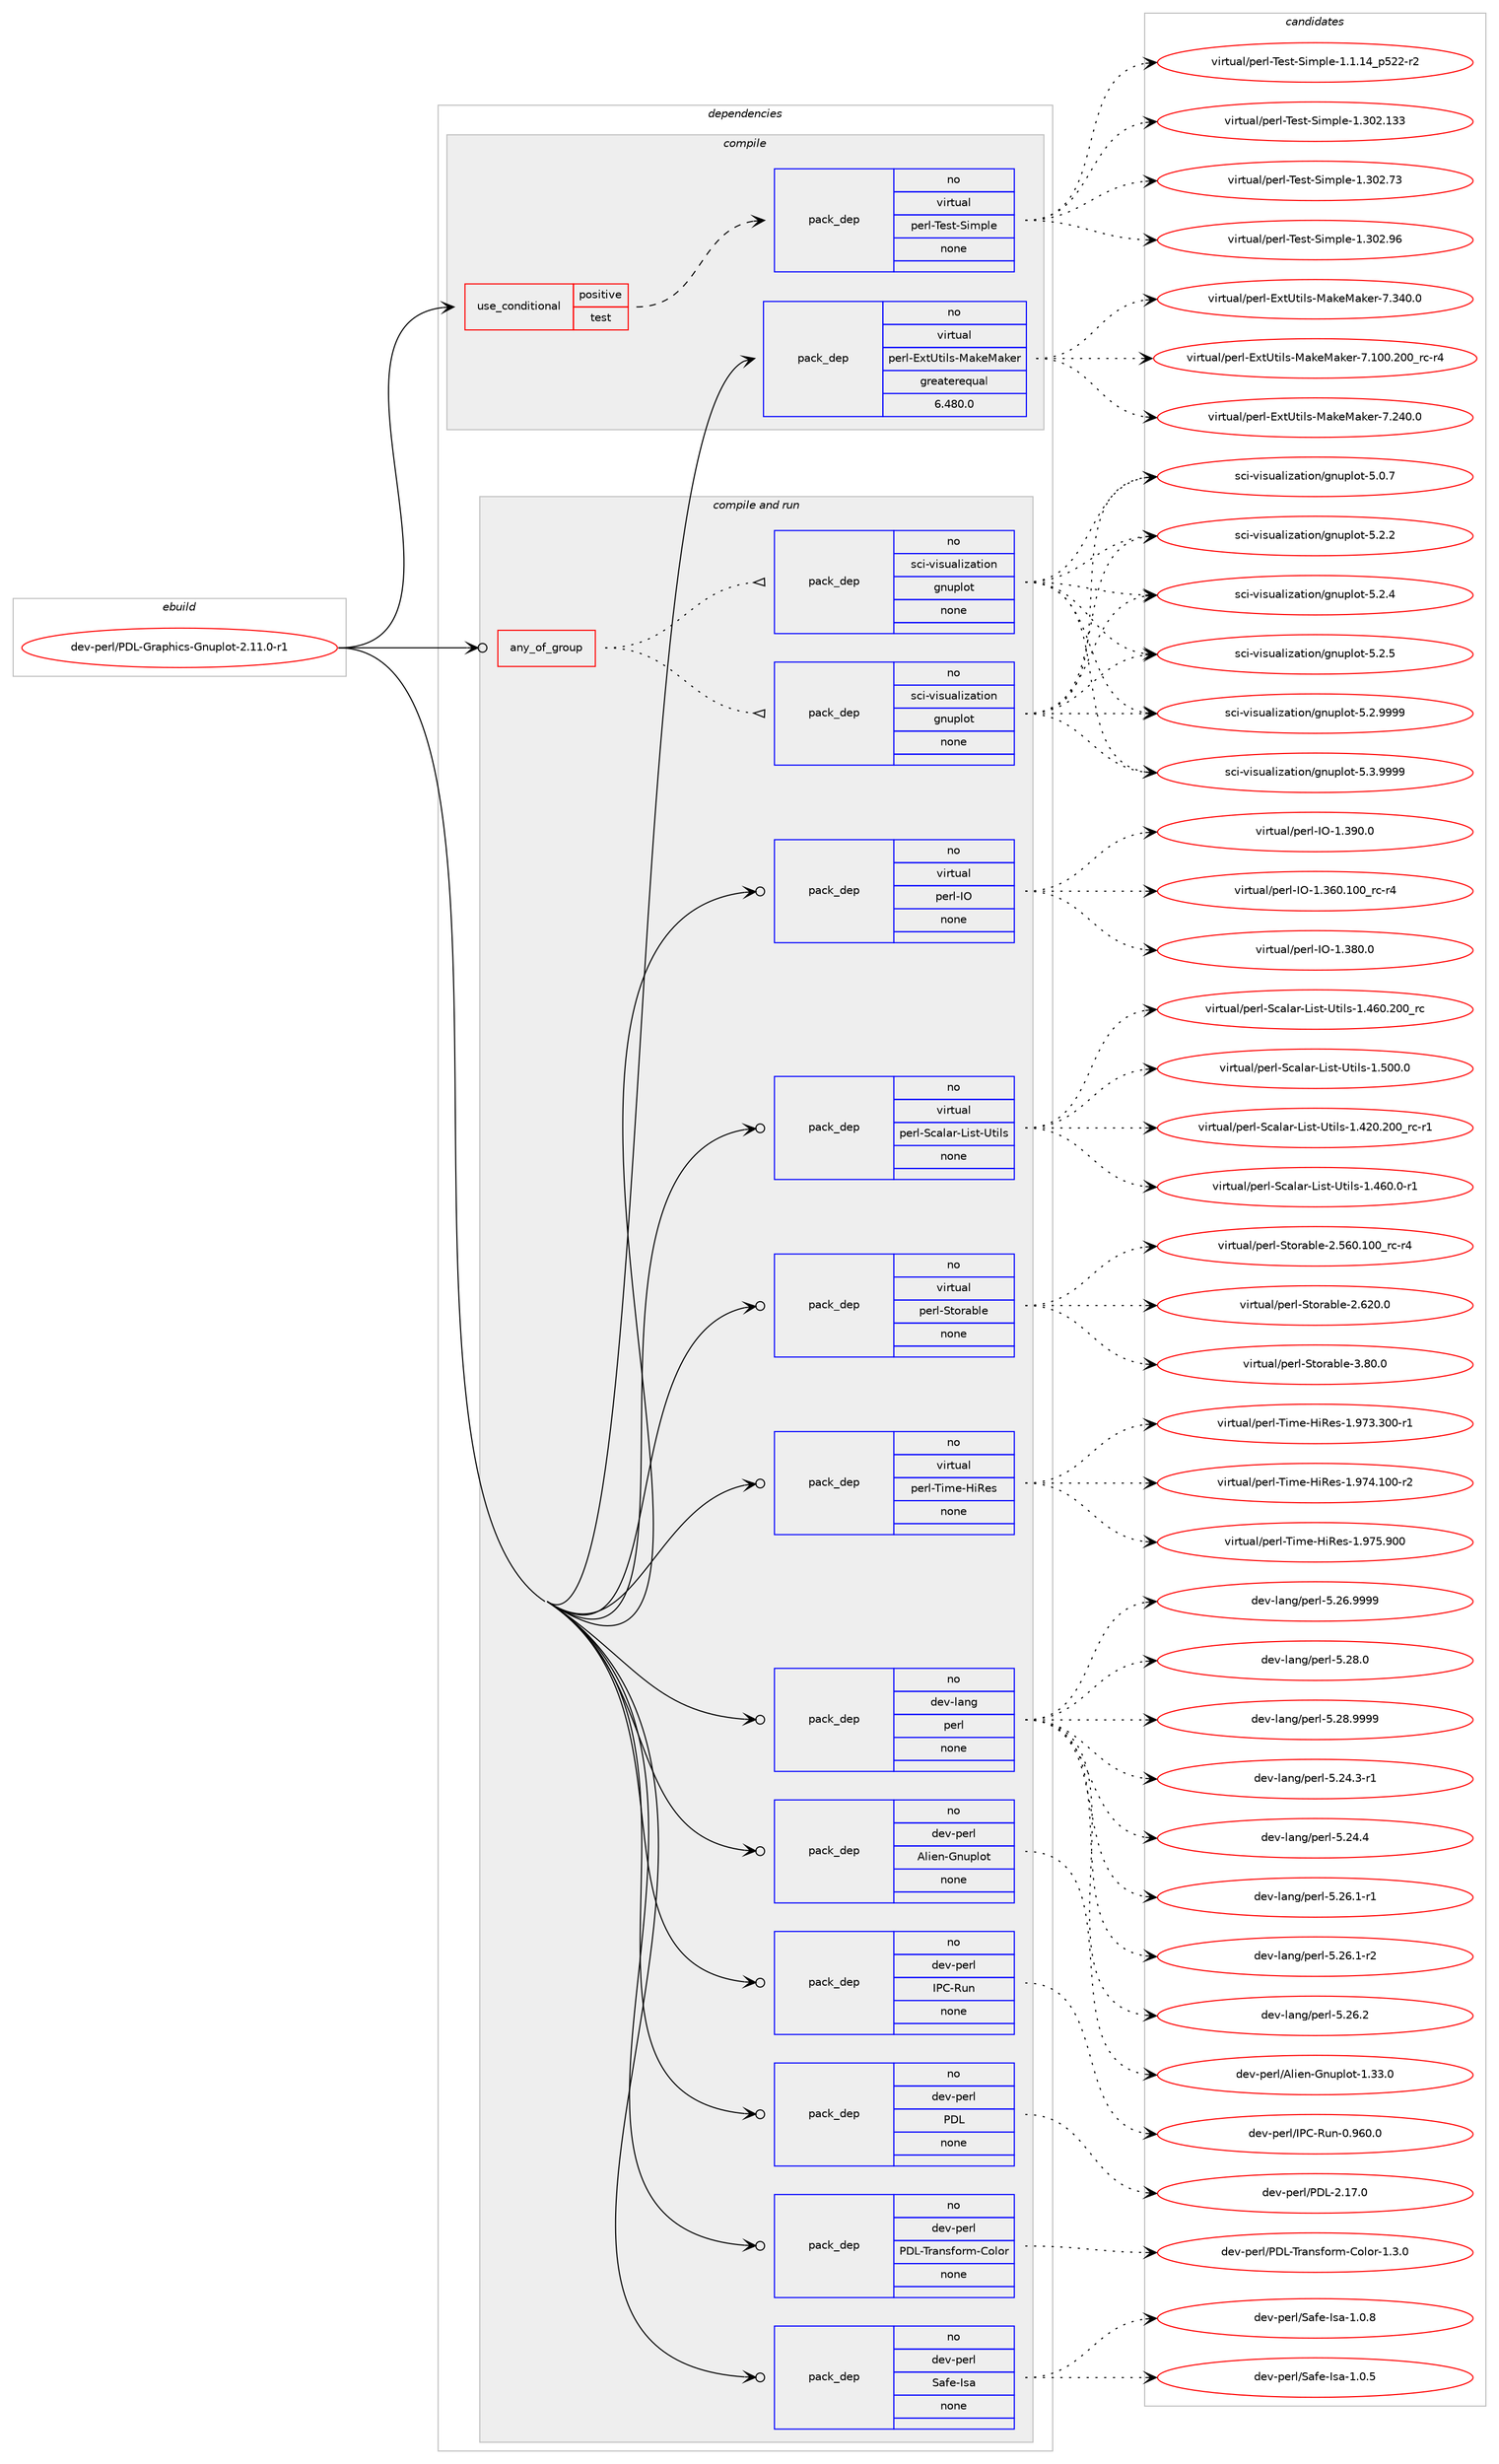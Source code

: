 digraph prolog {

# *************
# Graph options
# *************

newrank=true;
concentrate=true;
compound=true;
graph [rankdir=LR,fontname=Helvetica,fontsize=10,ranksep=1.5];#, ranksep=2.5, nodesep=0.2];
edge  [arrowhead=vee];
node  [fontname=Helvetica,fontsize=10];

# **********
# The ebuild
# **********

subgraph cluster_leftcol {
color=gray;
rank=same;
label=<<i>ebuild</i>>;
id [label="dev-perl/PDL-Graphics-Gnuplot-2.11.0-r1", color=red, width=4, href="../dev-perl/PDL-Graphics-Gnuplot-2.11.0-r1.svg"];
}

# ****************
# The dependencies
# ****************

subgraph cluster_midcol {
color=gray;
label=<<i>dependencies</i>>;
subgraph cluster_compile {
fillcolor="#eeeeee";
style=filled;
label=<<i>compile</i>>;
subgraph cond368646 {
dependency1386906 [label=<<TABLE BORDER="0" CELLBORDER="1" CELLSPACING="0" CELLPADDING="4"><TR><TD ROWSPAN="3" CELLPADDING="10">use_conditional</TD></TR><TR><TD>positive</TD></TR><TR><TD>test</TD></TR></TABLE>>, shape=none, color=red];
subgraph pack995197 {
dependency1386907 [label=<<TABLE BORDER="0" CELLBORDER="1" CELLSPACING="0" CELLPADDING="4" WIDTH="220"><TR><TD ROWSPAN="6" CELLPADDING="30">pack_dep</TD></TR><TR><TD WIDTH="110">no</TD></TR><TR><TD>virtual</TD></TR><TR><TD>perl-Test-Simple</TD></TR><TR><TD>none</TD></TR><TR><TD></TD></TR></TABLE>>, shape=none, color=blue];
}
dependency1386906:e -> dependency1386907:w [weight=20,style="dashed",arrowhead="vee"];
}
id:e -> dependency1386906:w [weight=20,style="solid",arrowhead="vee"];
subgraph pack995198 {
dependency1386908 [label=<<TABLE BORDER="0" CELLBORDER="1" CELLSPACING="0" CELLPADDING="4" WIDTH="220"><TR><TD ROWSPAN="6" CELLPADDING="30">pack_dep</TD></TR><TR><TD WIDTH="110">no</TD></TR><TR><TD>virtual</TD></TR><TR><TD>perl-ExtUtils-MakeMaker</TD></TR><TR><TD>greaterequal</TD></TR><TR><TD>6.480.0</TD></TR></TABLE>>, shape=none, color=blue];
}
id:e -> dependency1386908:w [weight=20,style="solid",arrowhead="vee"];
}
subgraph cluster_compileandrun {
fillcolor="#eeeeee";
style=filled;
label=<<i>compile and run</i>>;
subgraph any22498 {
dependency1386909 [label=<<TABLE BORDER="0" CELLBORDER="1" CELLSPACING="0" CELLPADDING="4"><TR><TD CELLPADDING="10">any_of_group</TD></TR></TABLE>>, shape=none, color=red];subgraph pack995199 {
dependency1386910 [label=<<TABLE BORDER="0" CELLBORDER="1" CELLSPACING="0" CELLPADDING="4" WIDTH="220"><TR><TD ROWSPAN="6" CELLPADDING="30">pack_dep</TD></TR><TR><TD WIDTH="110">no</TD></TR><TR><TD>sci-visualization</TD></TR><TR><TD>gnuplot</TD></TR><TR><TD>none</TD></TR><TR><TD></TD></TR></TABLE>>, shape=none, color=blue];
}
dependency1386909:e -> dependency1386910:w [weight=20,style="dotted",arrowhead="oinv"];
subgraph pack995200 {
dependency1386911 [label=<<TABLE BORDER="0" CELLBORDER="1" CELLSPACING="0" CELLPADDING="4" WIDTH="220"><TR><TD ROWSPAN="6" CELLPADDING="30">pack_dep</TD></TR><TR><TD WIDTH="110">no</TD></TR><TR><TD>sci-visualization</TD></TR><TR><TD>gnuplot</TD></TR><TR><TD>none</TD></TR><TR><TD></TD></TR></TABLE>>, shape=none, color=blue];
}
dependency1386909:e -> dependency1386911:w [weight=20,style="dotted",arrowhead="oinv"];
}
id:e -> dependency1386909:w [weight=20,style="solid",arrowhead="odotvee"];
subgraph pack995201 {
dependency1386912 [label=<<TABLE BORDER="0" CELLBORDER="1" CELLSPACING="0" CELLPADDING="4" WIDTH="220"><TR><TD ROWSPAN="6" CELLPADDING="30">pack_dep</TD></TR><TR><TD WIDTH="110">no</TD></TR><TR><TD>dev-lang</TD></TR><TR><TD>perl</TD></TR><TR><TD>none</TD></TR><TR><TD></TD></TR></TABLE>>, shape=none, color=blue];
}
id:e -> dependency1386912:w [weight=20,style="solid",arrowhead="odotvee"];
subgraph pack995202 {
dependency1386913 [label=<<TABLE BORDER="0" CELLBORDER="1" CELLSPACING="0" CELLPADDING="4" WIDTH="220"><TR><TD ROWSPAN="6" CELLPADDING="30">pack_dep</TD></TR><TR><TD WIDTH="110">no</TD></TR><TR><TD>dev-perl</TD></TR><TR><TD>Alien-Gnuplot</TD></TR><TR><TD>none</TD></TR><TR><TD></TD></TR></TABLE>>, shape=none, color=blue];
}
id:e -> dependency1386913:w [weight=20,style="solid",arrowhead="odotvee"];
subgraph pack995203 {
dependency1386914 [label=<<TABLE BORDER="0" CELLBORDER="1" CELLSPACING="0" CELLPADDING="4" WIDTH="220"><TR><TD ROWSPAN="6" CELLPADDING="30">pack_dep</TD></TR><TR><TD WIDTH="110">no</TD></TR><TR><TD>dev-perl</TD></TR><TR><TD>IPC-Run</TD></TR><TR><TD>none</TD></TR><TR><TD></TD></TR></TABLE>>, shape=none, color=blue];
}
id:e -> dependency1386914:w [weight=20,style="solid",arrowhead="odotvee"];
subgraph pack995204 {
dependency1386915 [label=<<TABLE BORDER="0" CELLBORDER="1" CELLSPACING="0" CELLPADDING="4" WIDTH="220"><TR><TD ROWSPAN="6" CELLPADDING="30">pack_dep</TD></TR><TR><TD WIDTH="110">no</TD></TR><TR><TD>dev-perl</TD></TR><TR><TD>PDL</TD></TR><TR><TD>none</TD></TR><TR><TD></TD></TR></TABLE>>, shape=none, color=blue];
}
id:e -> dependency1386915:w [weight=20,style="solid",arrowhead="odotvee"];
subgraph pack995205 {
dependency1386916 [label=<<TABLE BORDER="0" CELLBORDER="1" CELLSPACING="0" CELLPADDING="4" WIDTH="220"><TR><TD ROWSPAN="6" CELLPADDING="30">pack_dep</TD></TR><TR><TD WIDTH="110">no</TD></TR><TR><TD>dev-perl</TD></TR><TR><TD>PDL-Transform-Color</TD></TR><TR><TD>none</TD></TR><TR><TD></TD></TR></TABLE>>, shape=none, color=blue];
}
id:e -> dependency1386916:w [weight=20,style="solid",arrowhead="odotvee"];
subgraph pack995206 {
dependency1386917 [label=<<TABLE BORDER="0" CELLBORDER="1" CELLSPACING="0" CELLPADDING="4" WIDTH="220"><TR><TD ROWSPAN="6" CELLPADDING="30">pack_dep</TD></TR><TR><TD WIDTH="110">no</TD></TR><TR><TD>dev-perl</TD></TR><TR><TD>Safe-Isa</TD></TR><TR><TD>none</TD></TR><TR><TD></TD></TR></TABLE>>, shape=none, color=blue];
}
id:e -> dependency1386917:w [weight=20,style="solid",arrowhead="odotvee"];
subgraph pack995207 {
dependency1386918 [label=<<TABLE BORDER="0" CELLBORDER="1" CELLSPACING="0" CELLPADDING="4" WIDTH="220"><TR><TD ROWSPAN="6" CELLPADDING="30">pack_dep</TD></TR><TR><TD WIDTH="110">no</TD></TR><TR><TD>virtual</TD></TR><TR><TD>perl-IO</TD></TR><TR><TD>none</TD></TR><TR><TD></TD></TR></TABLE>>, shape=none, color=blue];
}
id:e -> dependency1386918:w [weight=20,style="solid",arrowhead="odotvee"];
subgraph pack995208 {
dependency1386919 [label=<<TABLE BORDER="0" CELLBORDER="1" CELLSPACING="0" CELLPADDING="4" WIDTH="220"><TR><TD ROWSPAN="6" CELLPADDING="30">pack_dep</TD></TR><TR><TD WIDTH="110">no</TD></TR><TR><TD>virtual</TD></TR><TR><TD>perl-Scalar-List-Utils</TD></TR><TR><TD>none</TD></TR><TR><TD></TD></TR></TABLE>>, shape=none, color=blue];
}
id:e -> dependency1386919:w [weight=20,style="solid",arrowhead="odotvee"];
subgraph pack995209 {
dependency1386920 [label=<<TABLE BORDER="0" CELLBORDER="1" CELLSPACING="0" CELLPADDING="4" WIDTH="220"><TR><TD ROWSPAN="6" CELLPADDING="30">pack_dep</TD></TR><TR><TD WIDTH="110">no</TD></TR><TR><TD>virtual</TD></TR><TR><TD>perl-Storable</TD></TR><TR><TD>none</TD></TR><TR><TD></TD></TR></TABLE>>, shape=none, color=blue];
}
id:e -> dependency1386920:w [weight=20,style="solid",arrowhead="odotvee"];
subgraph pack995210 {
dependency1386921 [label=<<TABLE BORDER="0" CELLBORDER="1" CELLSPACING="0" CELLPADDING="4" WIDTH="220"><TR><TD ROWSPAN="6" CELLPADDING="30">pack_dep</TD></TR><TR><TD WIDTH="110">no</TD></TR><TR><TD>virtual</TD></TR><TR><TD>perl-Time-HiRes</TD></TR><TR><TD>none</TD></TR><TR><TD></TD></TR></TABLE>>, shape=none, color=blue];
}
id:e -> dependency1386921:w [weight=20,style="solid",arrowhead="odotvee"];
}
subgraph cluster_run {
fillcolor="#eeeeee";
style=filled;
label=<<i>run</i>>;
}
}

# **************
# The candidates
# **************

subgraph cluster_choices {
rank=same;
color=gray;
label=<<i>candidates</i>>;

subgraph choice995197 {
color=black;
nodesep=1;
choice11810511411611797108471121011141084584101115116458310510911210810145494649464952951125350504511450 [label="virtual/perl-Test-Simple-1.1.14_p522-r2", color=red, width=4,href="../virtual/perl-Test-Simple-1.1.14_p522-r2.svg"];
choice11810511411611797108471121011141084584101115116458310510911210810145494651485046495151 [label="virtual/perl-Test-Simple-1.302.133", color=red, width=4,href="../virtual/perl-Test-Simple-1.302.133.svg"];
choice118105114116117971084711210111410845841011151164583105109112108101454946514850465551 [label="virtual/perl-Test-Simple-1.302.73", color=red, width=4,href="../virtual/perl-Test-Simple-1.302.73.svg"];
choice118105114116117971084711210111410845841011151164583105109112108101454946514850465754 [label="virtual/perl-Test-Simple-1.302.96", color=red, width=4,href="../virtual/perl-Test-Simple-1.302.96.svg"];
dependency1386907:e -> choice11810511411611797108471121011141084584101115116458310510911210810145494649464952951125350504511450:w [style=dotted,weight="100"];
dependency1386907:e -> choice11810511411611797108471121011141084584101115116458310510911210810145494651485046495151:w [style=dotted,weight="100"];
dependency1386907:e -> choice118105114116117971084711210111410845841011151164583105109112108101454946514850465551:w [style=dotted,weight="100"];
dependency1386907:e -> choice118105114116117971084711210111410845841011151164583105109112108101454946514850465754:w [style=dotted,weight="100"];
}
subgraph choice995198 {
color=black;
nodesep=1;
choice118105114116117971084711210111410845691201168511610510811545779710710177971071011144555464948484650484895114994511452 [label="virtual/perl-ExtUtils-MakeMaker-7.100.200_rc-r4", color=red, width=4,href="../virtual/perl-ExtUtils-MakeMaker-7.100.200_rc-r4.svg"];
choice118105114116117971084711210111410845691201168511610510811545779710710177971071011144555465052484648 [label="virtual/perl-ExtUtils-MakeMaker-7.240.0", color=red, width=4,href="../virtual/perl-ExtUtils-MakeMaker-7.240.0.svg"];
choice118105114116117971084711210111410845691201168511610510811545779710710177971071011144555465152484648 [label="virtual/perl-ExtUtils-MakeMaker-7.340.0", color=red, width=4,href="../virtual/perl-ExtUtils-MakeMaker-7.340.0.svg"];
dependency1386908:e -> choice118105114116117971084711210111410845691201168511610510811545779710710177971071011144555464948484650484895114994511452:w [style=dotted,weight="100"];
dependency1386908:e -> choice118105114116117971084711210111410845691201168511610510811545779710710177971071011144555465052484648:w [style=dotted,weight="100"];
dependency1386908:e -> choice118105114116117971084711210111410845691201168511610510811545779710710177971071011144555465152484648:w [style=dotted,weight="100"];
}
subgraph choice995199 {
color=black;
nodesep=1;
choice1159910545118105115117971081051229711610511111047103110117112108111116455346484655 [label="sci-visualization/gnuplot-5.0.7", color=red, width=4,href="../sci-visualization/gnuplot-5.0.7.svg"];
choice1159910545118105115117971081051229711610511111047103110117112108111116455346504650 [label="sci-visualization/gnuplot-5.2.2", color=red, width=4,href="../sci-visualization/gnuplot-5.2.2.svg"];
choice1159910545118105115117971081051229711610511111047103110117112108111116455346504652 [label="sci-visualization/gnuplot-5.2.4", color=red, width=4,href="../sci-visualization/gnuplot-5.2.4.svg"];
choice1159910545118105115117971081051229711610511111047103110117112108111116455346504653 [label="sci-visualization/gnuplot-5.2.5", color=red, width=4,href="../sci-visualization/gnuplot-5.2.5.svg"];
choice1159910545118105115117971081051229711610511111047103110117112108111116455346504657575757 [label="sci-visualization/gnuplot-5.2.9999", color=red, width=4,href="../sci-visualization/gnuplot-5.2.9999.svg"];
choice1159910545118105115117971081051229711610511111047103110117112108111116455346514657575757 [label="sci-visualization/gnuplot-5.3.9999", color=red, width=4,href="../sci-visualization/gnuplot-5.3.9999.svg"];
dependency1386910:e -> choice1159910545118105115117971081051229711610511111047103110117112108111116455346484655:w [style=dotted,weight="100"];
dependency1386910:e -> choice1159910545118105115117971081051229711610511111047103110117112108111116455346504650:w [style=dotted,weight="100"];
dependency1386910:e -> choice1159910545118105115117971081051229711610511111047103110117112108111116455346504652:w [style=dotted,weight="100"];
dependency1386910:e -> choice1159910545118105115117971081051229711610511111047103110117112108111116455346504653:w [style=dotted,weight="100"];
dependency1386910:e -> choice1159910545118105115117971081051229711610511111047103110117112108111116455346504657575757:w [style=dotted,weight="100"];
dependency1386910:e -> choice1159910545118105115117971081051229711610511111047103110117112108111116455346514657575757:w [style=dotted,weight="100"];
}
subgraph choice995200 {
color=black;
nodesep=1;
choice1159910545118105115117971081051229711610511111047103110117112108111116455346484655 [label="sci-visualization/gnuplot-5.0.7", color=red, width=4,href="../sci-visualization/gnuplot-5.0.7.svg"];
choice1159910545118105115117971081051229711610511111047103110117112108111116455346504650 [label="sci-visualization/gnuplot-5.2.2", color=red, width=4,href="../sci-visualization/gnuplot-5.2.2.svg"];
choice1159910545118105115117971081051229711610511111047103110117112108111116455346504652 [label="sci-visualization/gnuplot-5.2.4", color=red, width=4,href="../sci-visualization/gnuplot-5.2.4.svg"];
choice1159910545118105115117971081051229711610511111047103110117112108111116455346504653 [label="sci-visualization/gnuplot-5.2.5", color=red, width=4,href="../sci-visualization/gnuplot-5.2.5.svg"];
choice1159910545118105115117971081051229711610511111047103110117112108111116455346504657575757 [label="sci-visualization/gnuplot-5.2.9999", color=red, width=4,href="../sci-visualization/gnuplot-5.2.9999.svg"];
choice1159910545118105115117971081051229711610511111047103110117112108111116455346514657575757 [label="sci-visualization/gnuplot-5.3.9999", color=red, width=4,href="../sci-visualization/gnuplot-5.3.9999.svg"];
dependency1386911:e -> choice1159910545118105115117971081051229711610511111047103110117112108111116455346484655:w [style=dotted,weight="100"];
dependency1386911:e -> choice1159910545118105115117971081051229711610511111047103110117112108111116455346504650:w [style=dotted,weight="100"];
dependency1386911:e -> choice1159910545118105115117971081051229711610511111047103110117112108111116455346504652:w [style=dotted,weight="100"];
dependency1386911:e -> choice1159910545118105115117971081051229711610511111047103110117112108111116455346504653:w [style=dotted,weight="100"];
dependency1386911:e -> choice1159910545118105115117971081051229711610511111047103110117112108111116455346504657575757:w [style=dotted,weight="100"];
dependency1386911:e -> choice1159910545118105115117971081051229711610511111047103110117112108111116455346514657575757:w [style=dotted,weight="100"];
}
subgraph choice995201 {
color=black;
nodesep=1;
choice100101118451089711010347112101114108455346505246514511449 [label="dev-lang/perl-5.24.3-r1", color=red, width=4,href="../dev-lang/perl-5.24.3-r1.svg"];
choice10010111845108971101034711210111410845534650524652 [label="dev-lang/perl-5.24.4", color=red, width=4,href="../dev-lang/perl-5.24.4.svg"];
choice100101118451089711010347112101114108455346505446494511449 [label="dev-lang/perl-5.26.1-r1", color=red, width=4,href="../dev-lang/perl-5.26.1-r1.svg"];
choice100101118451089711010347112101114108455346505446494511450 [label="dev-lang/perl-5.26.1-r2", color=red, width=4,href="../dev-lang/perl-5.26.1-r2.svg"];
choice10010111845108971101034711210111410845534650544650 [label="dev-lang/perl-5.26.2", color=red, width=4,href="../dev-lang/perl-5.26.2.svg"];
choice10010111845108971101034711210111410845534650544657575757 [label="dev-lang/perl-5.26.9999", color=red, width=4,href="../dev-lang/perl-5.26.9999.svg"];
choice10010111845108971101034711210111410845534650564648 [label="dev-lang/perl-5.28.0", color=red, width=4,href="../dev-lang/perl-5.28.0.svg"];
choice10010111845108971101034711210111410845534650564657575757 [label="dev-lang/perl-5.28.9999", color=red, width=4,href="../dev-lang/perl-5.28.9999.svg"];
dependency1386912:e -> choice100101118451089711010347112101114108455346505246514511449:w [style=dotted,weight="100"];
dependency1386912:e -> choice10010111845108971101034711210111410845534650524652:w [style=dotted,weight="100"];
dependency1386912:e -> choice100101118451089711010347112101114108455346505446494511449:w [style=dotted,weight="100"];
dependency1386912:e -> choice100101118451089711010347112101114108455346505446494511450:w [style=dotted,weight="100"];
dependency1386912:e -> choice10010111845108971101034711210111410845534650544650:w [style=dotted,weight="100"];
dependency1386912:e -> choice10010111845108971101034711210111410845534650544657575757:w [style=dotted,weight="100"];
dependency1386912:e -> choice10010111845108971101034711210111410845534650564648:w [style=dotted,weight="100"];
dependency1386912:e -> choice10010111845108971101034711210111410845534650564657575757:w [style=dotted,weight="100"];
}
subgraph choice995202 {
color=black;
nodesep=1;
choice100101118451121011141084765108105101110457111011711210811111645494651514648 [label="dev-perl/Alien-Gnuplot-1.33.0", color=red, width=4,href="../dev-perl/Alien-Gnuplot-1.33.0.svg"];
dependency1386913:e -> choice100101118451121011141084765108105101110457111011711210811111645494651514648:w [style=dotted,weight="100"];
}
subgraph choice995203 {
color=black;
nodesep=1;
choice100101118451121011141084773806745821171104548465754484648 [label="dev-perl/IPC-Run-0.960.0", color=red, width=4,href="../dev-perl/IPC-Run-0.960.0.svg"];
dependency1386914:e -> choice100101118451121011141084773806745821171104548465754484648:w [style=dotted,weight="100"];
}
subgraph choice995204 {
color=black;
nodesep=1;
choice100101118451121011141084780687645504649554648 [label="dev-perl/PDL-2.17.0", color=red, width=4,href="../dev-perl/PDL-2.17.0.svg"];
dependency1386915:e -> choice100101118451121011141084780687645504649554648:w [style=dotted,weight="100"];
}
subgraph choice995205 {
color=black;
nodesep=1;
choice10010111845112101114108478068764584114971101151021111141094567111108111114454946514648 [label="dev-perl/PDL-Transform-Color-1.3.0", color=red, width=4,href="../dev-perl/PDL-Transform-Color-1.3.0.svg"];
dependency1386916:e -> choice10010111845112101114108478068764584114971101151021111141094567111108111114454946514648:w [style=dotted,weight="100"];
}
subgraph choice995206 {
color=black;
nodesep=1;
choice10010111845112101114108478397102101457311597454946484653 [label="dev-perl/Safe-Isa-1.0.5", color=red, width=4,href="../dev-perl/Safe-Isa-1.0.5.svg"];
choice10010111845112101114108478397102101457311597454946484656 [label="dev-perl/Safe-Isa-1.0.8", color=red, width=4,href="../dev-perl/Safe-Isa-1.0.8.svg"];
dependency1386917:e -> choice10010111845112101114108478397102101457311597454946484653:w [style=dotted,weight="100"];
dependency1386917:e -> choice10010111845112101114108478397102101457311597454946484656:w [style=dotted,weight="100"];
}
subgraph choice995207 {
color=black;
nodesep=1;
choice11810511411611797108471121011141084573794549465154484649484895114994511452 [label="virtual/perl-IO-1.360.100_rc-r4", color=red, width=4,href="../virtual/perl-IO-1.360.100_rc-r4.svg"];
choice11810511411611797108471121011141084573794549465156484648 [label="virtual/perl-IO-1.380.0", color=red, width=4,href="../virtual/perl-IO-1.380.0.svg"];
choice11810511411611797108471121011141084573794549465157484648 [label="virtual/perl-IO-1.390.0", color=red, width=4,href="../virtual/perl-IO-1.390.0.svg"];
dependency1386918:e -> choice11810511411611797108471121011141084573794549465154484649484895114994511452:w [style=dotted,weight="100"];
dependency1386918:e -> choice11810511411611797108471121011141084573794549465156484648:w [style=dotted,weight="100"];
dependency1386918:e -> choice11810511411611797108471121011141084573794549465157484648:w [style=dotted,weight="100"];
}
subgraph choice995208 {
color=black;
nodesep=1;
choice11810511411611797108471121011141084583999710897114457610511511645851161051081154549465250484650484895114994511449 [label="virtual/perl-Scalar-List-Utils-1.420.200_rc-r1", color=red, width=4,href="../virtual/perl-Scalar-List-Utils-1.420.200_rc-r1.svg"];
choice118105114116117971084711210111410845839997108971144576105115116458511610510811545494652544846484511449 [label="virtual/perl-Scalar-List-Utils-1.460.0-r1", color=red, width=4,href="../virtual/perl-Scalar-List-Utils-1.460.0-r1.svg"];
choice1181051141161179710847112101114108458399971089711445761051151164585116105108115454946525448465048489511499 [label="virtual/perl-Scalar-List-Utils-1.460.200_rc", color=red, width=4,href="../virtual/perl-Scalar-List-Utils-1.460.200_rc.svg"];
choice11810511411611797108471121011141084583999710897114457610511511645851161051081154549465348484648 [label="virtual/perl-Scalar-List-Utils-1.500.0", color=red, width=4,href="../virtual/perl-Scalar-List-Utils-1.500.0.svg"];
dependency1386919:e -> choice11810511411611797108471121011141084583999710897114457610511511645851161051081154549465250484650484895114994511449:w [style=dotted,weight="100"];
dependency1386919:e -> choice118105114116117971084711210111410845839997108971144576105115116458511610510811545494652544846484511449:w [style=dotted,weight="100"];
dependency1386919:e -> choice1181051141161179710847112101114108458399971089711445761051151164585116105108115454946525448465048489511499:w [style=dotted,weight="100"];
dependency1386919:e -> choice11810511411611797108471121011141084583999710897114457610511511645851161051081154549465348484648:w [style=dotted,weight="100"];
}
subgraph choice995209 {
color=black;
nodesep=1;
choice1181051141161179710847112101114108458311611111497981081014550465354484649484895114994511452 [label="virtual/perl-Storable-2.560.100_rc-r4", color=red, width=4,href="../virtual/perl-Storable-2.560.100_rc-r4.svg"];
choice1181051141161179710847112101114108458311611111497981081014550465450484648 [label="virtual/perl-Storable-2.620.0", color=red, width=4,href="../virtual/perl-Storable-2.620.0.svg"];
choice11810511411611797108471121011141084583116111114979810810145514656484648 [label="virtual/perl-Storable-3.80.0", color=red, width=4,href="../virtual/perl-Storable-3.80.0.svg"];
dependency1386920:e -> choice1181051141161179710847112101114108458311611111497981081014550465354484649484895114994511452:w [style=dotted,weight="100"];
dependency1386920:e -> choice1181051141161179710847112101114108458311611111497981081014550465450484648:w [style=dotted,weight="100"];
dependency1386920:e -> choice11810511411611797108471121011141084583116111114979810810145514656484648:w [style=dotted,weight="100"];
}
subgraph choice995210 {
color=black;
nodesep=1;
choice11810511411611797108471121011141084584105109101457210582101115454946575551465148484511449 [label="virtual/perl-Time-HiRes-1.973.300-r1", color=red, width=4,href="../virtual/perl-Time-HiRes-1.973.300-r1.svg"];
choice11810511411611797108471121011141084584105109101457210582101115454946575552464948484511450 [label="virtual/perl-Time-HiRes-1.974.100-r2", color=red, width=4,href="../virtual/perl-Time-HiRes-1.974.100-r2.svg"];
choice1181051141161179710847112101114108458410510910145721058210111545494657555346574848 [label="virtual/perl-Time-HiRes-1.975.900", color=red, width=4,href="../virtual/perl-Time-HiRes-1.975.900.svg"];
dependency1386921:e -> choice11810511411611797108471121011141084584105109101457210582101115454946575551465148484511449:w [style=dotted,weight="100"];
dependency1386921:e -> choice11810511411611797108471121011141084584105109101457210582101115454946575552464948484511450:w [style=dotted,weight="100"];
dependency1386921:e -> choice1181051141161179710847112101114108458410510910145721058210111545494657555346574848:w [style=dotted,weight="100"];
}
}

}
